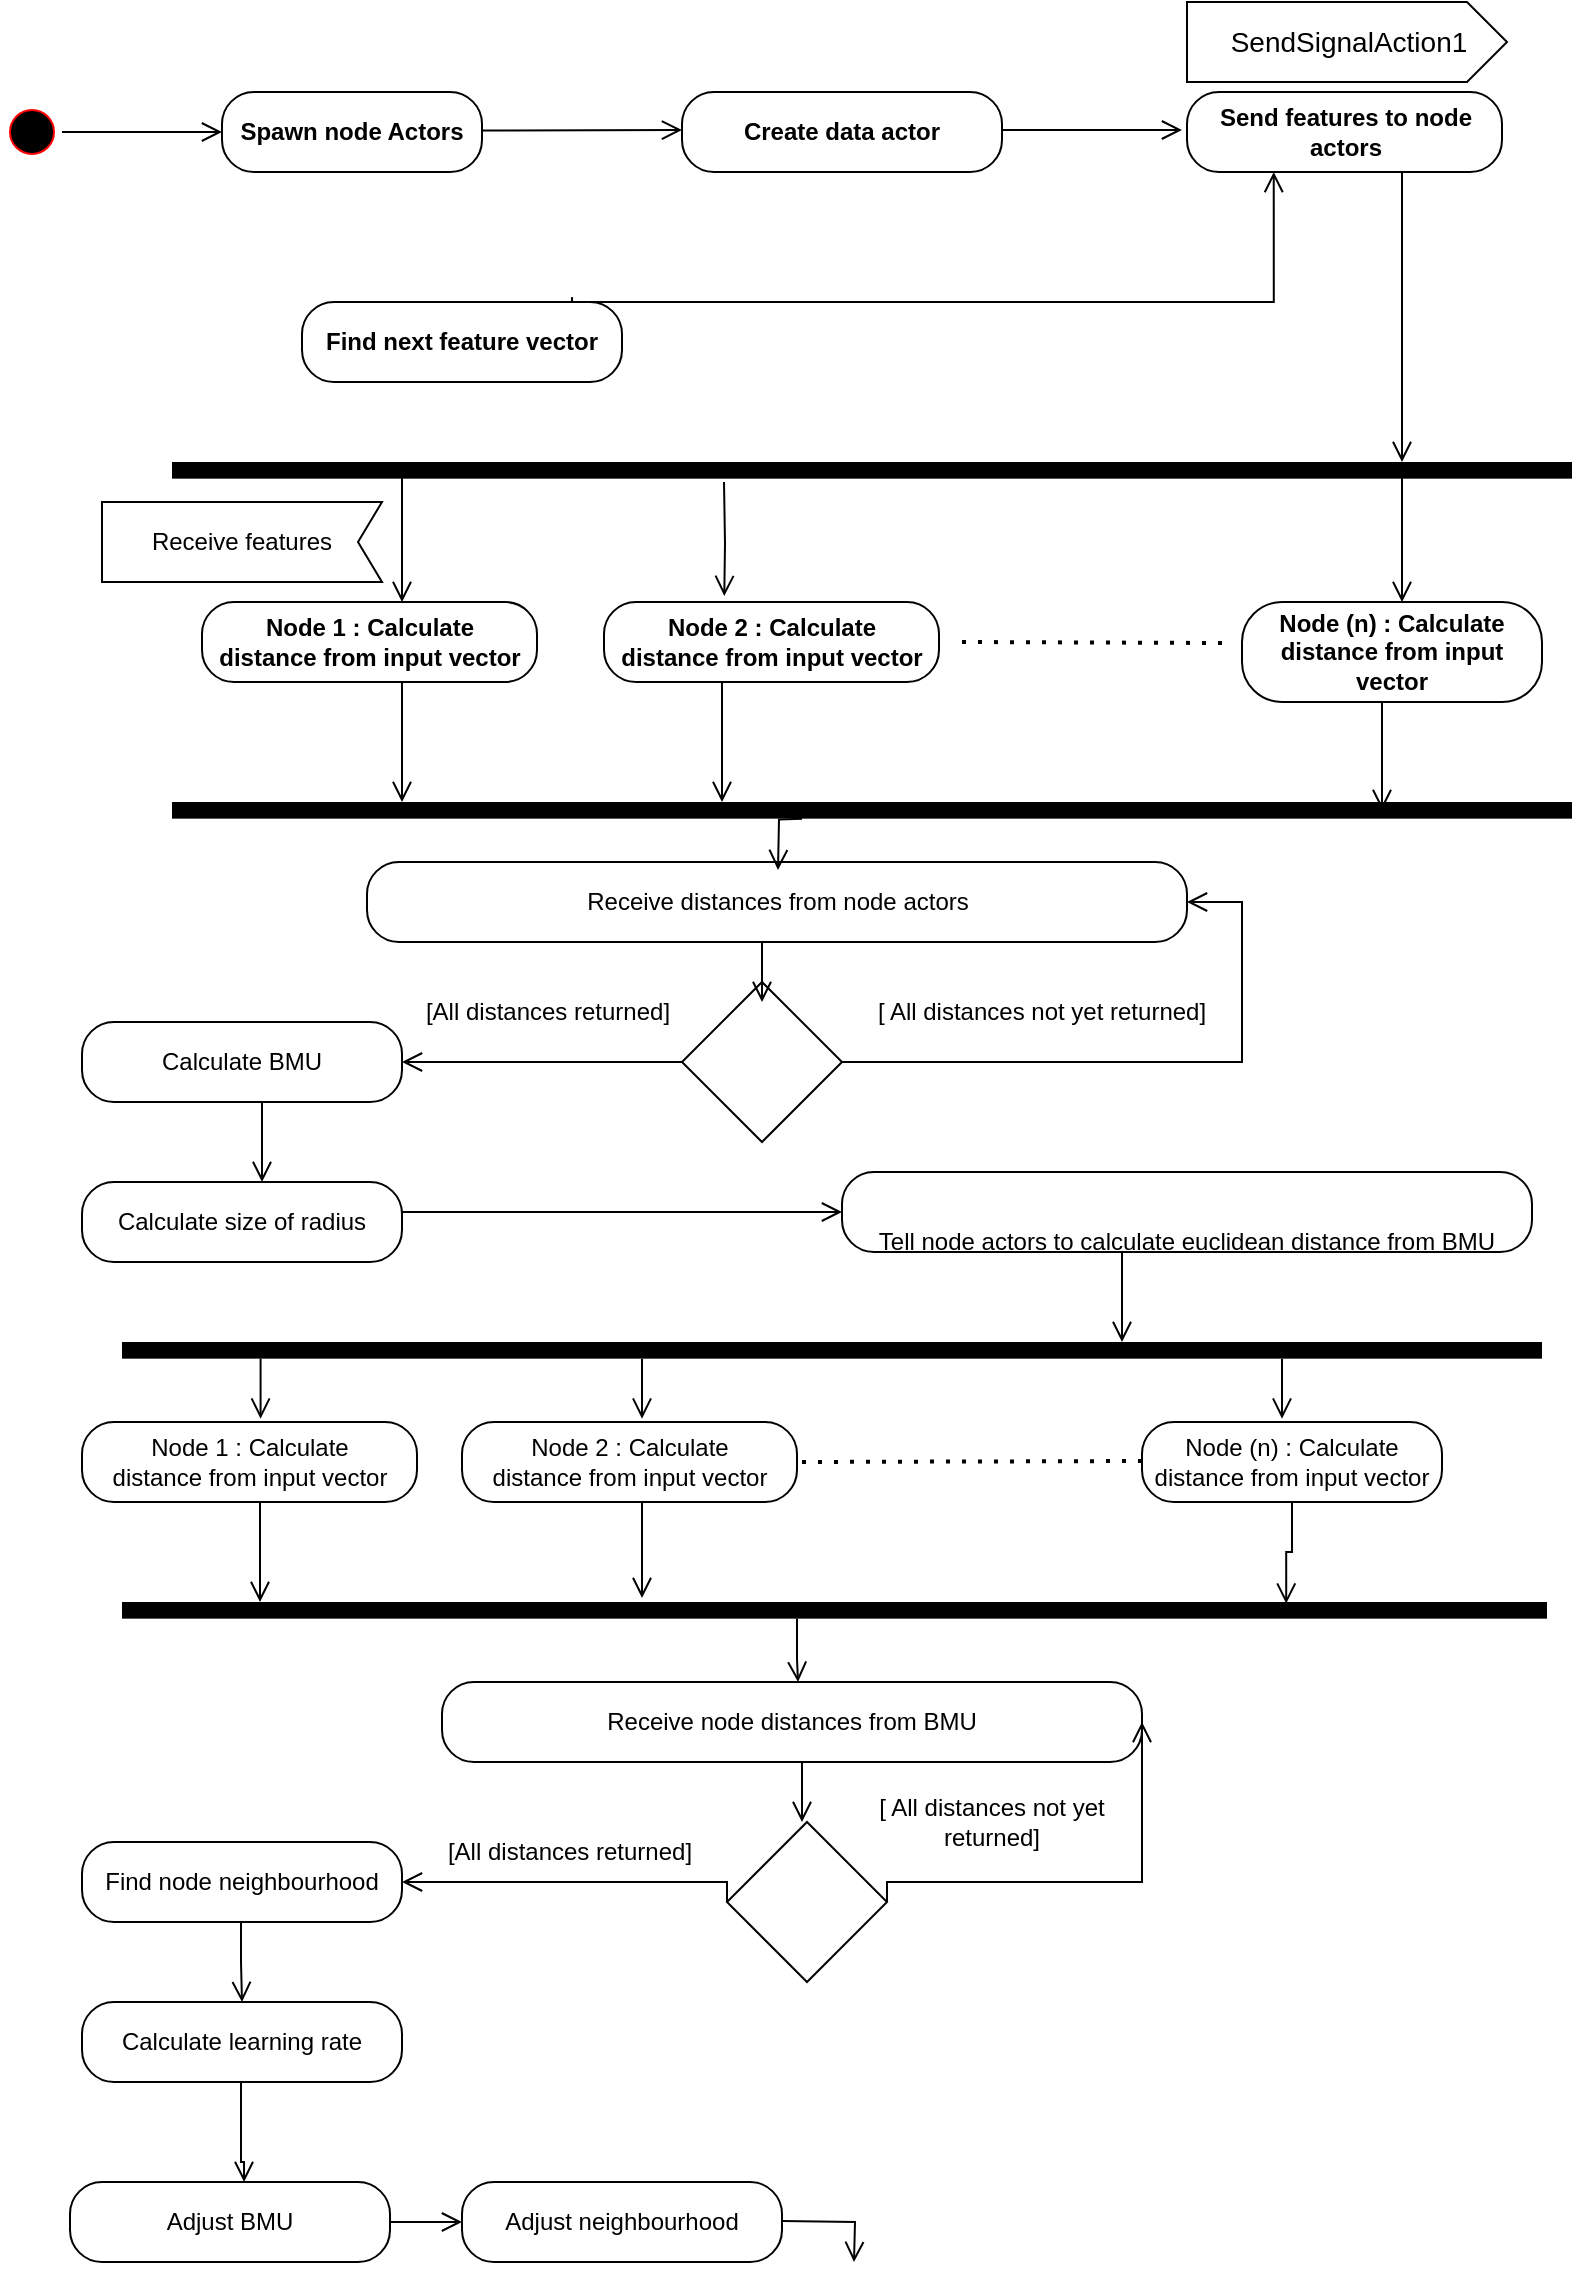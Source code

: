 <mxfile version="15.8.3" type="github">
  <diagram id="ylAyNTXU45JpMREwfZHR" name="Page-1">
    <mxGraphModel dx="1038" dy="583" grid="1" gridSize="10" guides="1" tooltips="1" connect="1" arrows="1" fold="1" page="1" pageScale="1" pageWidth="827" pageHeight="1169" math="0" shadow="0">
      <root>
        <mxCell id="0" />
        <mxCell id="1" parent="0" />
        <mxCell id="u21SFyGaTdQSeciqFoYo-2" value="" style="ellipse;html=1;shape=startState;fillColor=#000000;strokeColor=#ff0000;" parent="1" vertex="1">
          <mxGeometry x="40" y="50" width="30" height="30" as="geometry" />
        </mxCell>
        <mxCell id="u21SFyGaTdQSeciqFoYo-3" value="" style="edgeStyle=orthogonalEdgeStyle;html=1;verticalAlign=bottom;endArrow=open;endSize=8;strokeColor=#000000;rounded=0;" parent="1" source="u21SFyGaTdQSeciqFoYo-2" edge="1">
          <mxGeometry relative="1" as="geometry">
            <mxPoint x="150" y="65" as="targetPoint" />
          </mxGeometry>
        </mxCell>
        <mxCell id="u21SFyGaTdQSeciqFoYo-5" value="" style="edgeStyle=orthogonalEdgeStyle;html=1;verticalAlign=bottom;endArrow=open;endSize=8;strokeColor=#000000;rounded=0;" parent="1" edge="1">
          <mxGeometry relative="1" as="geometry">
            <mxPoint x="380" y="64" as="targetPoint" />
            <mxPoint x="280" y="64.29" as="sourcePoint" />
            <Array as="points">
              <mxPoint x="280" y="64.29" />
              <mxPoint x="280" y="64.29" />
            </Array>
          </mxGeometry>
        </mxCell>
        <mxCell id="u21SFyGaTdQSeciqFoYo-6" value="" style="edgeStyle=orthogonalEdgeStyle;html=1;verticalAlign=bottom;endArrow=open;endSize=8;strokeColor=#000000;rounded=0;" parent="1" edge="1">
          <mxGeometry relative="1" as="geometry">
            <mxPoint x="630" y="64" as="targetPoint" />
            <mxPoint x="590" y="64" as="sourcePoint" />
            <Array as="points">
              <mxPoint x="540" y="64.29" />
              <mxPoint x="540" y="64.29" />
            </Array>
          </mxGeometry>
        </mxCell>
        <mxCell id="u21SFyGaTdQSeciqFoYo-10" value="" style="edgeStyle=orthogonalEdgeStyle;html=1;verticalAlign=bottom;endArrow=open;endSize=8;strokeColor=#000000;rounded=0;entryX=0.359;entryY=-0.075;entryDx=0;entryDy=0;entryPerimeter=0;" parent="1" target="R9mxItDzNMSXBVZuEwp5-31" edge="1">
          <mxGeometry relative="1" as="geometry">
            <mxPoint x="1080.08" y="260" as="targetPoint" />
            <mxPoint x="401" y="240" as="sourcePoint" />
            <Array as="points" />
          </mxGeometry>
        </mxCell>
        <mxCell id="u21SFyGaTdQSeciqFoYo-14" value="" style="rhombus;whiteSpace=wrap;html=1;" parent="1" vertex="1">
          <mxGeometry x="380" y="490" width="80" height="80" as="geometry" />
        </mxCell>
        <mxCell id="u21SFyGaTdQSeciqFoYo-58" value="" style="edgeStyle=orthogonalEdgeStyle;html=1;verticalAlign=bottom;endArrow=open;endSize=8;strokeColor=#000000;rounded=0;exitX=1;exitY=0.5;exitDx=0;exitDy=0;" parent="1" source="u21SFyGaTdQSeciqFoYo-14" target="R9mxItDzNMSXBVZuEwp5-29" edge="1">
          <mxGeometry relative="1" as="geometry">
            <mxPoint x="660" y="500" as="targetPoint" />
            <mxPoint x="1400" y="640" as="sourcePoint" />
            <Array as="points">
              <mxPoint x="660" y="530" />
              <mxPoint x="660" y="450" />
            </Array>
          </mxGeometry>
        </mxCell>
        <mxCell id="_sdeYMEwhturCp9GIaWW-1" value="" style="html=1;points=[];perimeter=orthogonalPerimeter;fillColor=#000000;strokeColor=none;direction=north;" parent="1" vertex="1">
          <mxGeometry x="125" y="230" width="700" height="8.33" as="geometry" />
        </mxCell>
        <mxCell id="_sdeYMEwhturCp9GIaWW-9" value="" style="endArrow=none;dashed=1;html=1;dashPattern=1 3;strokeWidth=2;rounded=0;exitX=1;exitY=0.25;exitDx=0;exitDy=0;" parent="1" edge="1">
          <mxGeometry width="50" height="50" relative="1" as="geometry">
            <mxPoint x="520" y="320" as="sourcePoint" />
            <mxPoint x="650" y="320.5" as="targetPoint" />
          </mxGeometry>
        </mxCell>
        <mxCell id="4C2LGKkIfeAoa_OK1MDI-2" value="" style="edgeStyle=orthogonalEdgeStyle;html=1;verticalAlign=bottom;endArrow=open;endSize=8;strokeColor=#000000;rounded=0;" parent="1" edge="1">
          <mxGeometry relative="1" as="geometry">
            <mxPoint x="240" y="400" as="targetPoint" />
            <mxPoint x="240" y="340" as="sourcePoint" />
            <Array as="points">
              <mxPoint x="240" y="364" />
              <mxPoint x="240" y="364" />
            </Array>
          </mxGeometry>
        </mxCell>
        <mxCell id="ZkyLK1sEt4H9wOnHN_3Q-2" value="" style="html=1;points=[];perimeter=orthogonalPerimeter;fillColor=#000000;strokeColor=none;direction=north;" parent="1" vertex="1">
          <mxGeometry x="125" y="400" width="700" height="8.33" as="geometry" />
        </mxCell>
        <mxCell id="ZkyLK1sEt4H9wOnHN_3Q-5" value="" style="edgeStyle=orthogonalEdgeStyle;html=1;verticalAlign=bottom;endArrow=open;endSize=8;strokeColor=#000000;rounded=0;exitX=0.5;exitY=1;exitDx=0;exitDy=0;" parent="1" edge="1">
          <mxGeometry relative="1" as="geometry">
            <mxPoint x="740" y="230" as="targetPoint" />
            <mxPoint x="745" y="85" as="sourcePoint" />
            <Array as="points">
              <mxPoint x="740" y="85" />
              <mxPoint x="740" y="230" />
            </Array>
          </mxGeometry>
        </mxCell>
        <mxCell id="ZkyLK1sEt4H9wOnHN_3Q-8" value="" style="edgeStyle=orthogonalEdgeStyle;html=1;verticalAlign=bottom;endArrow=open;endSize=8;strokeColor=#000000;rounded=0;exitX=0.5;exitY=1;exitDx=0;exitDy=0;" parent="1" source="R9mxItDzNMSXBVZuEwp5-29" edge="1">
          <mxGeometry relative="1" as="geometry">
            <mxPoint x="420" y="500" as="targetPoint" />
            <mxPoint x="420" y="530" as="sourcePoint" />
            <Array as="points">
              <mxPoint x="420" y="470" />
            </Array>
          </mxGeometry>
        </mxCell>
        <mxCell id="ZkyLK1sEt4H9wOnHN_3Q-20" value="" style="edgeStyle=orthogonalEdgeStyle;html=1;verticalAlign=bottom;endArrow=open;endSize=8;strokeColor=#000000;rounded=0;exitX=0;exitY=0.5;exitDx=0;exitDy=0;entryX=1;entryY=0.5;entryDx=0;entryDy=0;" parent="1" source="u21SFyGaTdQSeciqFoYo-14" target="ZkyLK1sEt4H9wOnHN_3Q-24" edge="1">
          <mxGeometry relative="1" as="geometry">
            <mxPoint x="249" y="610" as="targetPoint" />
            <mxPoint x="1160" y="834" as="sourcePoint" />
            <Array as="points">
              <mxPoint x="380" y="530" />
            </Array>
          </mxGeometry>
        </mxCell>
        <mxCell id="ZkyLK1sEt4H9wOnHN_3Q-22" value="" style="edgeStyle=orthogonalEdgeStyle;html=1;verticalAlign=bottom;endArrow=open;endSize=8;strokeColor=#000000;rounded=0;entryX=0;entryY=0.5;entryDx=0;entryDy=0;exitX=1;exitY=0.5;exitDx=0;exitDy=0;" parent="1" source="ZkyLK1sEt4H9wOnHN_3Q-26" target="R9mxItDzNMSXBVZuEwp5-84" edge="1">
          <mxGeometry relative="1" as="geometry">
            <mxPoint x="432.5" y="600" as="targetPoint" />
            <mxPoint x="420" y="930" as="sourcePoint" />
            <Array as="points">
              <mxPoint x="240" y="605" />
            </Array>
          </mxGeometry>
        </mxCell>
        <mxCell id="ZkyLK1sEt4H9wOnHN_3Q-24" value="Calculate BMU" style="rounded=1;whiteSpace=wrap;html=1;arcSize=40;fontColor=#000000;fillColor=#FFFFFF;strokeColor=#000000;" parent="1" vertex="1">
          <mxGeometry x="80" y="510" width="160" height="40" as="geometry" />
        </mxCell>
        <mxCell id="ZkyLK1sEt4H9wOnHN_3Q-26" value="Calculate size of radius" style="rounded=1;whiteSpace=wrap;html=1;arcSize=40;fontColor=#000000;fillColor=#FFFFFF;strokeColor=#000000;" parent="1" vertex="1">
          <mxGeometry x="80" y="590" width="160" height="40" as="geometry" />
        </mxCell>
        <mxCell id="ZkyLK1sEt4H9wOnHN_3Q-31" value="" style="edgeStyle=orthogonalEdgeStyle;html=1;verticalAlign=bottom;endArrow=open;endSize=8;strokeColor=#000000;rounded=0;" parent="1" edge="1">
          <mxGeometry relative="1" as="geometry">
            <mxPoint x="600" y="670" as="targetPoint" />
            <mxPoint x="600" y="620" as="sourcePoint" />
            <Array as="points">
              <mxPoint x="600" y="650" />
              <mxPoint x="600" y="650" />
            </Array>
          </mxGeometry>
        </mxCell>
        <mxCell id="ZkyLK1sEt4H9wOnHN_3Q-32" value="" style="html=1;points=[];perimeter=orthogonalPerimeter;fillColor=#000000;strokeColor=none;direction=north;" parent="1" vertex="1">
          <mxGeometry x="100" y="670" width="710" height="8.33" as="geometry" />
        </mxCell>
        <mxCell id="ZkyLK1sEt4H9wOnHN_3Q-44" value="" style="edgeStyle=orthogonalEdgeStyle;html=1;verticalAlign=bottom;endArrow=open;endSize=8;strokeColor=#000000;rounded=0;" parent="1" edge="1">
          <mxGeometry relative="1" as="geometry">
            <mxPoint x="438" y="840" as="targetPoint" />
            <mxPoint x="437.5" y="808.33" as="sourcePoint" />
            <Array as="points">
              <mxPoint x="437.92" y="828.33" />
              <mxPoint x="437.92" y="828.33" />
            </Array>
          </mxGeometry>
        </mxCell>
        <mxCell id="ZkyLK1sEt4H9wOnHN_3Q-45" value="Receive node distances from BMU" style="rounded=1;whiteSpace=wrap;html=1;arcSize=40;fontColor=#000000;fillColor=#FFFFFF;strokeColor=#000000;" parent="1" vertex="1">
          <mxGeometry x="260" y="840" width="350" height="40" as="geometry" />
        </mxCell>
        <mxCell id="ZkyLK1sEt4H9wOnHN_3Q-46" value="" style="rhombus;whiteSpace=wrap;html=1;" parent="1" vertex="1">
          <mxGeometry x="402.5" y="910" width="80" height="80" as="geometry" />
        </mxCell>
        <mxCell id="ZkyLK1sEt4H9wOnHN_3Q-47" value="" style="edgeStyle=orthogonalEdgeStyle;html=1;verticalAlign=bottom;endArrow=open;endSize=8;strokeColor=#000000;rounded=0;" parent="1" edge="1">
          <mxGeometry relative="1" as="geometry">
            <mxPoint x="440" y="910" as="targetPoint" />
            <mxPoint x="440" y="880" as="sourcePoint" />
            <Array as="points">
              <mxPoint x="440.42" y="900" />
              <mxPoint x="440.42" y="900" />
            </Array>
          </mxGeometry>
        </mxCell>
        <mxCell id="ZkyLK1sEt4H9wOnHN_3Q-52" value="" style="edgeStyle=orthogonalEdgeStyle;html=1;verticalAlign=bottom;endArrow=open;endSize=8;strokeColor=#000000;rounded=0;entryX=1;entryY=0.5;entryDx=0;entryDy=0;exitX=1;exitY=0.5;exitDx=0;exitDy=0;" parent="1" source="ZkyLK1sEt4H9wOnHN_3Q-46" target="ZkyLK1sEt4H9wOnHN_3Q-45" edge="1">
          <mxGeometry relative="1" as="geometry">
            <mxPoint x="1459.2" y="1585" as="targetPoint" />
            <mxPoint x="1460" y="1710" as="sourcePoint" />
            <Array as="points">
              <mxPoint x="610" y="940" />
            </Array>
          </mxGeometry>
        </mxCell>
        <mxCell id="ZkyLK1sEt4H9wOnHN_3Q-58" value="" style="edgeStyle=orthogonalEdgeStyle;html=1;verticalAlign=bottom;endArrow=open;endSize=8;strokeColor=#000000;rounded=0;entryX=1;entryY=0.5;entryDx=0;entryDy=0;exitX=0;exitY=0.5;exitDx=0;exitDy=0;" parent="1" source="ZkyLK1sEt4H9wOnHN_3Q-46" target="ZkyLK1sEt4H9wOnHN_3Q-100" edge="1">
          <mxGeometry relative="1" as="geometry">
            <mxPoint x="1090" y="1640" as="targetPoint" />
            <mxPoint x="1140" y="1895" as="sourcePoint" />
            <Array as="points">
              <mxPoint x="403" y="940" />
            </Array>
          </mxGeometry>
        </mxCell>
        <mxCell id="ZkyLK1sEt4H9wOnHN_3Q-59" value="Calculate learning rate" style="rounded=1;whiteSpace=wrap;html=1;arcSize=40;fontColor=#000000;fillColor=#FFFFFF;strokeColor=#000000;" parent="1" vertex="1">
          <mxGeometry x="80" y="1000" width="160" height="40" as="geometry" />
        </mxCell>
        <mxCell id="ZkyLK1sEt4H9wOnHN_3Q-60" value="" style="edgeStyle=orthogonalEdgeStyle;html=1;verticalAlign=bottom;endArrow=open;endSize=8;strokeColor=#000000;rounded=0;entryX=0.544;entryY=0;entryDx=0;entryDy=0;entryPerimeter=0;" parent="1" target="ZkyLK1sEt4H9wOnHN_3Q-61" edge="1">
          <mxGeometry relative="1" as="geometry">
            <mxPoint x="160" y="1095" as="targetPoint" />
            <mxPoint x="159.5" y="1040" as="sourcePoint" />
            <Array as="points">
              <mxPoint x="160" y="1080" />
              <mxPoint x="161" y="1080" />
            </Array>
          </mxGeometry>
        </mxCell>
        <mxCell id="ZkyLK1sEt4H9wOnHN_3Q-61" value="Adjust BMU" style="rounded=1;whiteSpace=wrap;html=1;arcSize=40;fontColor=#000000;fillColor=#FFFFFF;strokeColor=#000000;" parent="1" vertex="1">
          <mxGeometry x="74" y="1090" width="160" height="40" as="geometry" />
        </mxCell>
        <mxCell id="ZkyLK1sEt4H9wOnHN_3Q-62" value="Adjust neighbourhood" style="rounded=1;whiteSpace=wrap;html=1;arcSize=40;fontColor=#000000;fillColor=#FFFFFF;strokeColor=#000000;" parent="1" vertex="1">
          <mxGeometry x="270" y="1090" width="160" height="40" as="geometry" />
        </mxCell>
        <mxCell id="ZkyLK1sEt4H9wOnHN_3Q-63" value="" style="edgeStyle=orthogonalEdgeStyle;html=1;verticalAlign=bottom;endArrow=open;endSize=8;strokeColor=#000000;rounded=0;exitX=1;exitY=0.5;exitDx=0;exitDy=0;entryX=0;entryY=0.5;entryDx=0;entryDy=0;" parent="1" source="ZkyLK1sEt4H9wOnHN_3Q-61" target="ZkyLK1sEt4H9wOnHN_3Q-62" edge="1">
          <mxGeometry relative="1" as="geometry">
            <mxPoint x="919.29" y="2181.67" as="targetPoint" />
            <mxPoint x="919.29" y="2070" as="sourcePoint" />
            <Array as="points" />
          </mxGeometry>
        </mxCell>
        <mxCell id="ZkyLK1sEt4H9wOnHN_3Q-97" value="&lt;b&gt;Find next feature vector&lt;/b&gt;" style="rounded=1;whiteSpace=wrap;html=1;arcSize=40;fontColor=#000000;fillColor=#FFFFFF;strokeColor=#000000;" parent="1" vertex="1">
          <mxGeometry x="190" y="150" width="160" height="40" as="geometry" />
        </mxCell>
        <mxCell id="ZkyLK1sEt4H9wOnHN_3Q-98" value="" style="edgeStyle=orthogonalEdgeStyle;html=1;verticalAlign=bottom;endArrow=open;endSize=8;strokeColor=#000000;rounded=0;exitX=0.844;exitY=-0.061;exitDx=0;exitDy=0;exitPerimeter=0;" parent="1" source="ZkyLK1sEt4H9wOnHN_3Q-97" edge="1">
          <mxGeometry relative="1" as="geometry">
            <mxPoint x="675.87" y="85" as="targetPoint" />
            <mxPoint x="380" y="162.71" as="sourcePoint" />
            <Array as="points">
              <mxPoint x="325" y="150" />
              <mxPoint x="676" y="150" />
            </Array>
          </mxGeometry>
        </mxCell>
        <mxCell id="ZkyLK1sEt4H9wOnHN_3Q-100" value="Find node neighbourhood" style="rounded=1;whiteSpace=wrap;html=1;arcSize=40;fontColor=#000000;fillColor=#FFFFFF;strokeColor=#000000;" parent="1" vertex="1">
          <mxGeometry x="80" y="920" width="160" height="40" as="geometry" />
        </mxCell>
        <mxCell id="ZkyLK1sEt4H9wOnHN_3Q-101" value="" style="edgeStyle=orthogonalEdgeStyle;html=1;verticalAlign=bottom;endArrow=open;endSize=8;strokeColor=#000000;rounded=0;" parent="1" edge="1">
          <mxGeometry relative="1" as="geometry">
            <mxPoint x="160" y="1000" as="targetPoint" />
            <mxPoint x="159.5" y="960" as="sourcePoint" />
            <Array as="points">
              <mxPoint x="159.92" y="980" />
              <mxPoint x="159.92" y="980" />
            </Array>
          </mxGeometry>
        </mxCell>
        <mxCell id="ZkyLK1sEt4H9wOnHN_3Q-103" value="&lt;span style=&quot;&quot;&gt;[ All distances not yet returned]&lt;/span&gt;" style="text;html=1;strokeColor=none;fillColor=none;align=center;verticalAlign=middle;whiteSpace=wrap;rounded=0;labelBackgroundColor=#FFFFFF;" parent="1" vertex="1">
          <mxGeometry x="470" y="490" width="180" height="30" as="geometry" />
        </mxCell>
        <mxCell id="R9mxItDzNMSXBVZuEwp5-5" value="" style="edgeStyle=orthogonalEdgeStyle;html=1;verticalAlign=bottom;endArrow=open;endSize=8;strokeColor=#000000;rounded=0;entryX=0.306;entryY=0;entryDx=0;entryDy=0;entryPerimeter=0;exitX=0.743;exitY=0.167;exitDx=0;exitDy=0;exitPerimeter=0;" parent="1" source="_sdeYMEwhturCp9GIaWW-1" edge="1">
          <mxGeometry relative="1" as="geometry">
            <mxPoint x="240.0" y="300" as="targetPoint" />
            <mxPoint x="240.06" y="250.026" as="sourcePoint" />
            <Array as="points">
              <mxPoint x="240" y="232" />
            </Array>
          </mxGeometry>
        </mxCell>
        <mxCell id="R9mxItDzNMSXBVZuEwp5-7" value="&lt;span&gt;[All distances returned]&lt;/span&gt;" style="text;html=1;strokeColor=none;fillColor=none;align=center;verticalAlign=middle;whiteSpace=wrap;rounded=0;labelBackgroundColor=#FFFFFF;" parent="1" vertex="1">
          <mxGeometry x="222.5" y="490" width="180" height="30" as="geometry" />
        </mxCell>
        <mxCell id="R9mxItDzNMSXBVZuEwp5-14" value="&lt;span style=&quot;&quot;&gt;[ All distances not yet returned]&lt;/span&gt;" style="text;html=1;strokeColor=none;fillColor=none;align=center;verticalAlign=middle;whiteSpace=wrap;rounded=0;labelBackgroundColor=#FFFFFF;" parent="1" vertex="1">
          <mxGeometry x="460" y="900" width="150" height="20" as="geometry" />
        </mxCell>
        <mxCell id="R9mxItDzNMSXBVZuEwp5-26" value="&lt;b&gt;Spawn node Actors&lt;/b&gt;" style="rounded=1;whiteSpace=wrap;html=1;arcSize=40;fontColor=#000000;fillColor=#FFFFFF;strokeColor=#000000;" parent="1" vertex="1">
          <mxGeometry x="150" y="45" width="130" height="40" as="geometry" />
        </mxCell>
        <mxCell id="R9mxItDzNMSXBVZuEwp5-27" value="&lt;b&gt;Create data actor&lt;/b&gt;" style="rounded=1;whiteSpace=wrap;html=1;arcSize=40;fontColor=#000000;fillColor=#FFFFFF;strokeColor=#000000;" parent="1" vertex="1">
          <mxGeometry x="380" y="45" width="160" height="40" as="geometry" />
        </mxCell>
        <mxCell id="R9mxItDzNMSXBVZuEwp5-28" value="&lt;b&gt;Send features to node actors&lt;/b&gt;" style="rounded=1;whiteSpace=wrap;html=1;arcSize=40;fontColor=#000000;fillColor=#FFFFFF;strokeColor=#000000;" parent="1" vertex="1">
          <mxGeometry x="632.5" y="45" width="157.5" height="40" as="geometry" />
        </mxCell>
        <mxCell id="R9mxItDzNMSXBVZuEwp5-29" value="Receive distances from node actors" style="rounded=1;whiteSpace=wrap;html=1;arcSize=40;fontColor=#000000;fillColor=#FFFFFF;strokeColor=#000000;" parent="1" vertex="1">
          <mxGeometry x="222.5" y="430" width="410" height="40" as="geometry" />
        </mxCell>
        <mxCell id="R9mxItDzNMSXBVZuEwp5-30" value="&lt;b&gt;&lt;span style=&quot;text-align: left&quot;&gt;Node 1 : Calculate&lt;/span&gt;&lt;br style=&quot;text-align: left&quot;&gt;&lt;span style=&quot;text-align: left&quot;&gt;distance from input vector&lt;/span&gt;&lt;/b&gt;" style="rounded=1;whiteSpace=wrap;html=1;arcSize=40;fontColor=#000000;fillColor=#FFFFFF;strokeColor=#000000;" parent="1" vertex="1">
          <mxGeometry x="140" y="300" width="167.5" height="40" as="geometry" />
        </mxCell>
        <mxCell id="R9mxItDzNMSXBVZuEwp5-31" value="&lt;b&gt;&lt;span style=&quot;text-align: left&quot;&gt;Node 2 : Calculate&lt;/span&gt;&lt;br style=&quot;text-align: left&quot;&gt;&lt;span style=&quot;text-align: left&quot;&gt;distance from input vector&lt;/span&gt;&lt;/b&gt;" style="rounded=1;whiteSpace=wrap;html=1;arcSize=40;fontColor=#000000;fillColor=#FFFFFF;strokeColor=#000000;" parent="1" vertex="1">
          <mxGeometry x="341" y="300" width="167.5" height="40" as="geometry" />
        </mxCell>
        <mxCell id="R9mxItDzNMSXBVZuEwp5-32" value="&lt;b&gt;&lt;span style=&quot;text-align: left&quot;&gt;Node (n) : Calculate&lt;/span&gt;&lt;br style=&quot;text-align: left&quot;&gt;&lt;span style=&quot;text-align: left&quot;&gt;distance from input vector&lt;/span&gt;&lt;/b&gt;" style="rounded=1;whiteSpace=wrap;html=1;arcSize=40;fontColor=#000000;fillColor=#FFFFFF;strokeColor=#000000;" parent="1" vertex="1">
          <mxGeometry x="660" y="300" width="150" height="50" as="geometry" />
        </mxCell>
        <mxCell id="R9mxItDzNMSXBVZuEwp5-46" value="" style="edgeStyle=orthogonalEdgeStyle;html=1;verticalAlign=bottom;endArrow=open;endSize=8;strokeColor=#000000;rounded=0;" parent="1" edge="1">
          <mxGeometry relative="1" as="geometry">
            <mxPoint x="400" y="400" as="targetPoint" />
            <mxPoint x="400" y="340" as="sourcePoint" />
            <Array as="points">
              <mxPoint x="400" y="364" />
              <mxPoint x="400" y="364" />
            </Array>
          </mxGeometry>
        </mxCell>
        <mxCell id="R9mxItDzNMSXBVZuEwp5-47" value="" style="edgeStyle=orthogonalEdgeStyle;html=1;verticalAlign=bottom;endArrow=open;endSize=8;strokeColor=#000000;rounded=0;" parent="1" edge="1">
          <mxGeometry relative="1" as="geometry">
            <mxPoint x="730" y="404" as="targetPoint" />
            <mxPoint x="730" y="350" as="sourcePoint" />
            <Array as="points">
              <mxPoint x="730" y="374" />
              <mxPoint x="730" y="374" />
            </Array>
          </mxGeometry>
        </mxCell>
        <mxCell id="R9mxItDzNMSXBVZuEwp5-48" value="" style="edgeStyle=orthogonalEdgeStyle;html=1;verticalAlign=bottom;endArrow=open;endSize=8;strokeColor=#000000;rounded=0;" parent="1" edge="1">
          <mxGeometry relative="1" as="geometry">
            <mxPoint x="740" y="300" as="targetPoint" />
            <mxPoint x="740" y="230" as="sourcePoint" />
            <Array as="points">
              <mxPoint x="740" y="270" />
              <mxPoint x="740" y="270" />
            </Array>
          </mxGeometry>
        </mxCell>
        <mxCell id="R9mxItDzNMSXBVZuEwp5-51" value="" style="edgeStyle=orthogonalEdgeStyle;html=1;verticalAlign=bottom;endArrow=open;endSize=8;strokeColor=#000000;rounded=0;" parent="1" edge="1">
          <mxGeometry relative="1" as="geometry">
            <mxPoint x="428" y="434" as="targetPoint" />
            <mxPoint x="440" y="408.33" as="sourcePoint" />
            <Array as="points" />
          </mxGeometry>
        </mxCell>
        <mxCell id="R9mxItDzNMSXBVZuEwp5-56" value="" style="edgeStyle=orthogonalEdgeStyle;html=1;verticalAlign=bottom;endArrow=open;endSize=8;strokeColor=#000000;rounded=0;exitX=0.5;exitY=1;exitDx=0;exitDy=0;" parent="1" source="ZkyLK1sEt4H9wOnHN_3Q-24" edge="1">
          <mxGeometry relative="1" as="geometry">
            <mxPoint x="170" y="590" as="targetPoint" />
            <mxPoint x="640" y="740" as="sourcePoint" />
            <Array as="points">
              <mxPoint x="170" y="550" />
            </Array>
          </mxGeometry>
        </mxCell>
        <mxCell id="R9mxItDzNMSXBVZuEwp5-60" value="" style="edgeStyle=orthogonalEdgeStyle;html=1;verticalAlign=bottom;endArrow=open;endSize=8;strokeColor=#000000;rounded=0;" parent="1" edge="1">
          <mxGeometry relative="1" as="geometry">
            <mxPoint x="169.29" y="708.33" as="targetPoint" />
            <mxPoint x="169.29" y="678.33" as="sourcePoint" />
            <Array as="points">
              <mxPoint x="169.79" y="678.33" />
            </Array>
          </mxGeometry>
        </mxCell>
        <mxCell id="R9mxItDzNMSXBVZuEwp5-68" value="&lt;span style=&quot;text-align: left&quot;&gt;Node 1 : Calculate&lt;/span&gt;&lt;br style=&quot;text-align: left&quot;&gt;&lt;span style=&quot;text-align: left&quot;&gt;distance from input vector&lt;/span&gt;" style="rounded=1;whiteSpace=wrap;html=1;arcSize=40;fontColor=#000000;fillColor=#FFFFFF;strokeColor=#000000;" parent="1" vertex="1">
          <mxGeometry x="80" y="710" width="167.5" height="40" as="geometry" />
        </mxCell>
        <mxCell id="R9mxItDzNMSXBVZuEwp5-71" value="" style="edgeStyle=orthogonalEdgeStyle;html=1;verticalAlign=bottom;endArrow=open;endSize=8;strokeColor=#000000;rounded=0;" parent="1" edge="1">
          <mxGeometry relative="1" as="geometry">
            <mxPoint x="169" y="800" as="targetPoint" />
            <mxPoint x="169" y="770" as="sourcePoint" />
            <Array as="points">
              <mxPoint x="169" y="750" />
              <mxPoint x="169" y="750" />
            </Array>
          </mxGeometry>
        </mxCell>
        <mxCell id="R9mxItDzNMSXBVZuEwp5-73" value="" style="edgeStyle=orthogonalEdgeStyle;html=1;verticalAlign=bottom;endArrow=open;endSize=8;strokeColor=#000000;rounded=0;" parent="1" edge="1">
          <mxGeometry relative="1" as="geometry">
            <mxPoint x="360" y="708.33" as="targetPoint" />
            <mxPoint x="360" y="678.33" as="sourcePoint" />
            <Array as="points">
              <mxPoint x="360.5" y="678.33" />
            </Array>
          </mxGeometry>
        </mxCell>
        <mxCell id="R9mxItDzNMSXBVZuEwp5-74" value="&lt;span style=&quot;text-align: left&quot;&gt;Node 2 : Calculate&lt;/span&gt;&lt;br style=&quot;text-align: left&quot;&gt;&lt;span style=&quot;text-align: left&quot;&gt;distance from input vector&lt;/span&gt;" style="rounded=1;whiteSpace=wrap;html=1;arcSize=40;fontColor=#000000;fillColor=#FFFFFF;strokeColor=#000000;" parent="1" vertex="1">
          <mxGeometry x="270" y="710" width="167.5" height="40" as="geometry" />
        </mxCell>
        <mxCell id="R9mxItDzNMSXBVZuEwp5-75" value="" style="edgeStyle=orthogonalEdgeStyle;html=1;verticalAlign=bottom;endArrow=open;endSize=8;strokeColor=#000000;rounded=0;" parent="1" edge="1">
          <mxGeometry relative="1" as="geometry">
            <mxPoint x="360" y="798" as="targetPoint" />
            <mxPoint x="360" y="750" as="sourcePoint" />
            <Array as="points">
              <mxPoint x="360" y="770" />
              <mxPoint x="360" y="770" />
            </Array>
          </mxGeometry>
        </mxCell>
        <mxCell id="R9mxItDzNMSXBVZuEwp5-76" value="" style="endArrow=none;dashed=1;html=1;dashPattern=1 3;strokeWidth=2;rounded=0;" parent="1" edge="1">
          <mxGeometry width="50" height="50" relative="1" as="geometry">
            <mxPoint x="440" y="730" as="sourcePoint" />
            <mxPoint x="610" y="729.5" as="targetPoint" />
          </mxGeometry>
        </mxCell>
        <mxCell id="R9mxItDzNMSXBVZuEwp5-77" value="" style="edgeStyle=orthogonalEdgeStyle;html=1;verticalAlign=bottom;endArrow=open;endSize=8;strokeColor=#000000;rounded=0;" parent="1" edge="1">
          <mxGeometry relative="1" as="geometry">
            <mxPoint x="680" y="708.33" as="targetPoint" />
            <mxPoint x="680" y="678.33" as="sourcePoint" />
            <Array as="points">
              <mxPoint x="680.5" y="678.33" />
            </Array>
          </mxGeometry>
        </mxCell>
        <mxCell id="R9mxItDzNMSXBVZuEwp5-78" value="&lt;span style=&quot;text-align: left&quot;&gt;Node (n) : Calculate&lt;/span&gt;&lt;br style=&quot;text-align: left&quot;&gt;&lt;span style=&quot;text-align: left&quot;&gt;distance from input vector&lt;/span&gt;" style="rounded=1;whiteSpace=wrap;html=1;arcSize=40;fontColor=#000000;fillColor=#FFFFFF;strokeColor=#000000;" parent="1" vertex="1">
          <mxGeometry x="610" y="710" width="150" height="40" as="geometry" />
        </mxCell>
        <mxCell id="R9mxItDzNMSXBVZuEwp5-79" value="" style="edgeStyle=orthogonalEdgeStyle;html=1;verticalAlign=bottom;endArrow=open;endSize=8;strokeColor=#000000;rounded=0;exitX=0.5;exitY=1;exitDx=0;exitDy=0;entryX=0.904;entryY=0.817;entryDx=0;entryDy=0;entryPerimeter=0;" parent="1" source="R9mxItDzNMSXBVZuEwp5-78" target="R9mxItDzNMSXBVZuEwp5-80" edge="1">
          <mxGeometry relative="1" as="geometry">
            <mxPoint x="722" y="910" as="targetPoint" />
            <mxPoint x="721.79" y="880.0" as="sourcePoint" />
            <Array as="points" />
          </mxGeometry>
        </mxCell>
        <mxCell id="R9mxItDzNMSXBVZuEwp5-80" value="" style="html=1;points=[];perimeter=orthogonalPerimeter;fillColor=#000000;strokeColor=none;direction=north;" parent="1" vertex="1">
          <mxGeometry x="100" y="800" width="712.5" height="8.33" as="geometry" />
        </mxCell>
        <mxCell id="R9mxItDzNMSXBVZuEwp5-84" value="&lt;br&gt;&lt;br&gt;&lt;span style=&quot;font-family: &amp;#34;helvetica&amp;#34;&quot;&gt;Tell node actors to calculate euclidean distance from BMU&lt;/span&gt;" style="rounded=1;whiteSpace=wrap;html=1;arcSize=40;fontColor=#000000;fillColor=#FFFFFF;strokeColor=#000000;" parent="1" vertex="1">
          <mxGeometry x="460" y="585" width="345" height="40" as="geometry" />
        </mxCell>
        <mxCell id="R9mxItDzNMSXBVZuEwp5-89" value="&lt;span&gt;[All distances returned]&lt;/span&gt;" style="text;html=1;strokeColor=none;fillColor=none;align=center;verticalAlign=middle;whiteSpace=wrap;rounded=0;labelBackgroundColor=#FFFFFF;" parent="1" vertex="1">
          <mxGeometry x="234" y="910" width="180" height="30" as="geometry" />
        </mxCell>
        <mxCell id="lr6wVRkl9GFqRxh5kKbP-1" value="" style="edgeStyle=orthogonalEdgeStyle;html=1;verticalAlign=bottom;endArrow=open;endSize=8;strokeColor=#000000;rounded=0;exitX=1;exitY=0.5;exitDx=0;exitDy=0;" parent="1" edge="1">
          <mxGeometry relative="1" as="geometry">
            <mxPoint x="466" y="1130" as="targetPoint" />
            <mxPoint x="430" y="1109.5" as="sourcePoint" />
            <Array as="points" />
          </mxGeometry>
        </mxCell>
        <mxCell id="Ldgma1aaiIglmO_Dd4ts-1" value="SendSignalAction1" style="html=1;shape=mxgraph.infographic.ribbonSimple;notch1=0;notch2=20;align=center;verticalAlign=middle;fontSize=14;fontStyle=0;fillColor=#FFFFFF;" vertex="1" parent="1">
          <mxGeometry x="632.5" width="160" height="40" as="geometry" />
        </mxCell>
        <mxCell id="Ldgma1aaiIglmO_Dd4ts-2" value="Receive features" style="shape=mxgraph.sysml.accEvent;flipH=1;whiteSpace=wrap;align=center;" vertex="1" parent="1">
          <mxGeometry x="90" y="250" width="140" height="40" as="geometry" />
        </mxCell>
      </root>
    </mxGraphModel>
  </diagram>
</mxfile>
